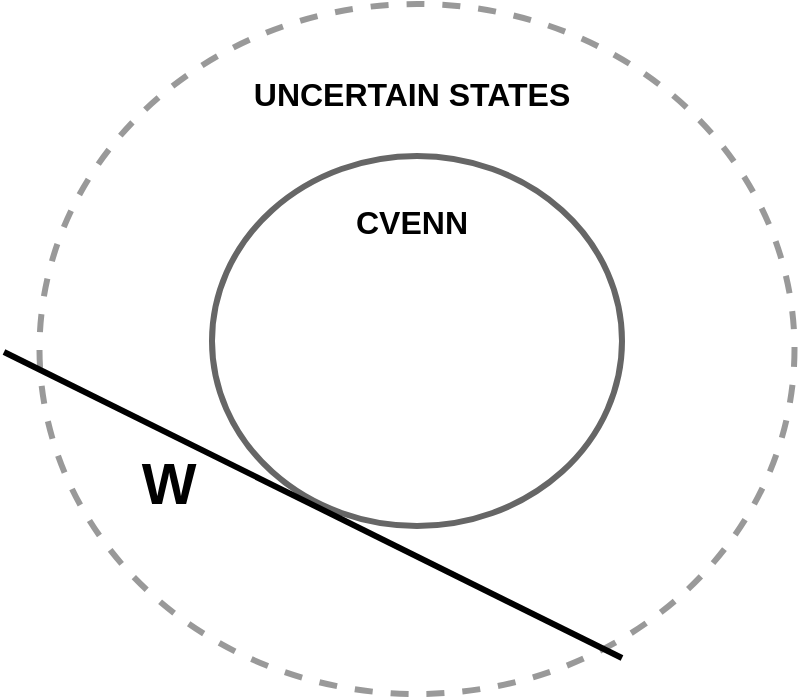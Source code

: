 <mxfile version="12.4.8" type="github">
  <diagram id="DesQzz0FUMzqTQDBwzYv" name="Page-1">
    <mxGraphModel dx="1422" dy="806" grid="0" gridSize="10" guides="1" tooltips="1" connect="1" arrows="1" fold="1" page="1" pageScale="1" pageWidth="827" pageHeight="1169" math="0" shadow="0">
      <root>
        <mxCell id="0"/>
        <mxCell id="1" parent="0"/>
        <mxCell id="ebkXDnAnLeV2I--_7fYW-1" value="" style="ellipse;whiteSpace=wrap;html=1;strokeWidth=3;" vertex="1" parent="1">
          <mxGeometry x="262" y="279" width="205" height="185" as="geometry"/>
        </mxCell>
        <mxCell id="ebkXDnAnLeV2I--_7fYW-2" value="" style="ellipse;whiteSpace=wrap;html=1;strokeWidth=3;dashed=1;opacity=40;" vertex="1" parent="1">
          <mxGeometry x="175.75" y="203" width="377.5" height="345" as="geometry"/>
        </mxCell>
        <mxCell id="ebkXDnAnLeV2I--_7fYW-5" value="" style="endArrow=none;html=1;strokeWidth=3;" edge="1" parent="1">
          <mxGeometry width="50" height="50" relative="1" as="geometry">
            <mxPoint x="158" y="377" as="sourcePoint"/>
            <mxPoint x="467" y="530" as="targetPoint"/>
          </mxGeometry>
        </mxCell>
        <mxCell id="ebkXDnAnLeV2I--_7fYW-6" value="CVENN" style="text;html=1;strokeColor=none;fillColor=none;align=center;verticalAlign=middle;whiteSpace=wrap;rounded=0;dashed=1;opacity=40;fontSize=16;fontStyle=1" vertex="1" parent="1">
          <mxGeometry x="320" y="296" width="84" height="31" as="geometry"/>
        </mxCell>
        <mxCell id="ebkXDnAnLeV2I--_7fYW-8" value="UNCERTAIN STATES" style="text;html=1;strokeColor=none;fillColor=none;align=center;verticalAlign=middle;whiteSpace=wrap;rounded=0;dashed=1;fontSize=16;opacity=40;fontStyle=1" vertex="1" parent="1">
          <mxGeometry x="269" y="229" width="186" height="38" as="geometry"/>
        </mxCell>
        <mxCell id="ebkXDnAnLeV2I--_7fYW-9" value="&lt;b style=&quot;font-size: 29px;&quot;&gt;&lt;font style=&quot;font-size: 29px;&quot;&gt;W&lt;/font&gt;&lt;/b&gt;" style="text;html=1;strokeColor=none;fillColor=none;align=center;verticalAlign=middle;whiteSpace=wrap;rounded=0;dashed=1;fontSize=29;opacity=40;" vertex="1" parent="1">
          <mxGeometry x="219" y="430" width="43" height="25" as="geometry"/>
        </mxCell>
      </root>
    </mxGraphModel>
  </diagram>
</mxfile>
